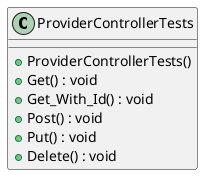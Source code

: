 @startuml
class ProviderControllerTests {
    + ProviderControllerTests()
    + Get() : void
    + Get_With_Id() : void
    + Post() : void
    + Put() : void
    + Delete() : void
}
@enduml
